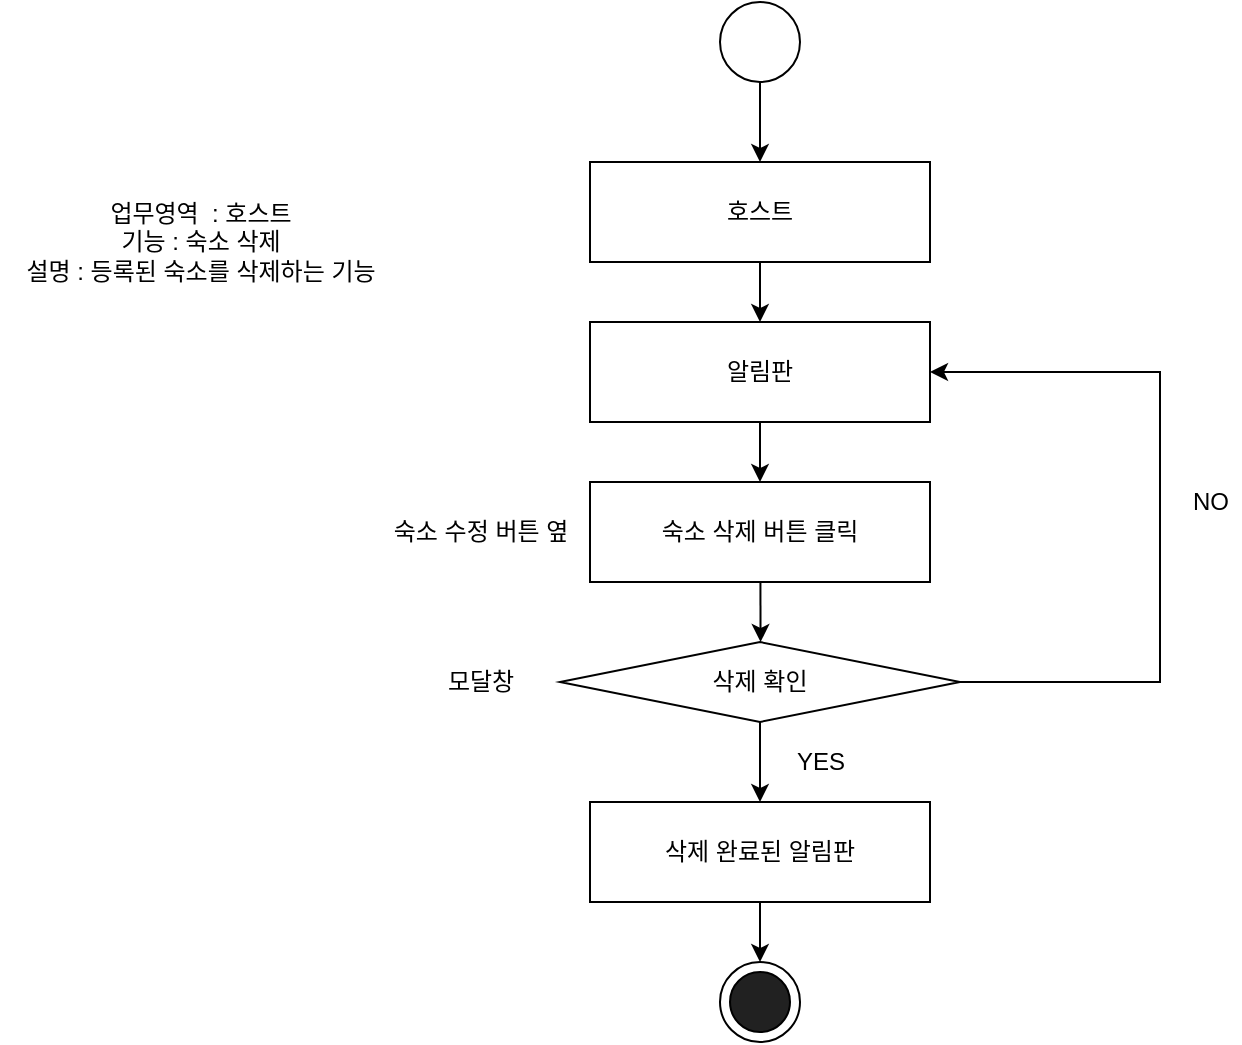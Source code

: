 <mxfile version="12.4.3" type="device" pages="1"><diagram id="Oa9L7knZ7J5j9yQcJq86" name="Page-1"><mxGraphModel dx="1342" dy="589" grid="1" gridSize="10" guides="1" tooltips="1" connect="1" arrows="1" fold="1" page="1" pageScale="1" pageWidth="827" pageHeight="1169" math="0" shadow="0"><root><mxCell id="0"/><mxCell id="1" parent="0"/><mxCell id="E6Z8HjIN5yPOnwhXo9if-9" value="" style="edgeStyle=orthogonalEdgeStyle;rounded=0;orthogonalLoop=1;jettySize=auto;html=1;" parent="1" source="E6Z8HjIN5yPOnwhXo9if-1" edge="1"><mxGeometry relative="1" as="geometry"><mxPoint x="440" y="100" as="targetPoint"/></mxGeometry></mxCell><mxCell id="E6Z8HjIN5yPOnwhXo9if-1" value="" style="ellipse;whiteSpace=wrap;html=1;aspect=fixed;" parent="1" vertex="1"><mxGeometry x="420" y="20" width="40" height="40" as="geometry"/></mxCell><mxCell id="E6Z8HjIN5yPOnwhXo9if-12" value="" style="edgeStyle=orthogonalEdgeStyle;rounded=0;orthogonalLoop=1;jettySize=auto;html=1;" parent="1" source="E6Z8HjIN5yPOnwhXo9if-10" target="E6Z8HjIN5yPOnwhXo9if-11" edge="1"><mxGeometry relative="1" as="geometry"/></mxCell><mxCell id="E6Z8HjIN5yPOnwhXo9if-10" value="호스트" style="rounded=0;whiteSpace=wrap;html=1;" parent="1" vertex="1"><mxGeometry x="355" y="100" width="170" height="50" as="geometry"/></mxCell><mxCell id="E6Z8HjIN5yPOnwhXo9if-14" value="" style="edgeStyle=orthogonalEdgeStyle;rounded=0;orthogonalLoop=1;jettySize=auto;html=1;" parent="1" source="E6Z8HjIN5yPOnwhXo9if-11" target="E6Z8HjIN5yPOnwhXo9if-13" edge="1"><mxGeometry relative="1" as="geometry"/></mxCell><mxCell id="E6Z8HjIN5yPOnwhXo9if-11" value="알림판" style="rounded=0;whiteSpace=wrap;html=1;" parent="1" vertex="1"><mxGeometry x="355" y="180" width="170" height="50" as="geometry"/></mxCell><mxCell id="E6Z8HjIN5yPOnwhXo9if-16" value="" style="edgeStyle=orthogonalEdgeStyle;rounded=0;orthogonalLoop=1;jettySize=auto;html=1;" parent="1" edge="1"><mxGeometry relative="1" as="geometry"><mxPoint x="440.286" y="340" as="targetPoint"/><mxPoint x="440.207" y="310.0" as="sourcePoint"/></mxGeometry></mxCell><mxCell id="E6Z8HjIN5yPOnwhXo9if-13" value="숙소 삭제 버튼 클릭" style="rounded=0;whiteSpace=wrap;html=1;" parent="1" vertex="1"><mxGeometry x="355" y="260" width="170" height="50" as="geometry"/></mxCell><mxCell id="E6Z8HjIN5yPOnwhXo9if-19" value="" style="edgeStyle=orthogonalEdgeStyle;rounded=0;orthogonalLoop=1;jettySize=auto;html=1;" parent="1" source="E6Z8HjIN5yPOnwhXo9if-17" edge="1"><mxGeometry relative="1" as="geometry"><mxPoint x="440" y="420" as="targetPoint"/></mxGeometry></mxCell><mxCell id="E6Z8HjIN5yPOnwhXo9if-26" value="" style="edgeStyle=orthogonalEdgeStyle;rounded=0;orthogonalLoop=1;jettySize=auto;html=1;entryX=1;entryY=0.5;entryDx=0;entryDy=0;" parent="1" source="E6Z8HjIN5yPOnwhXo9if-17" edge="1" target="E6Z8HjIN5yPOnwhXo9if-11"><mxGeometry relative="1" as="geometry"><mxPoint x="530" y="280" as="targetPoint"/><Array as="points"><mxPoint x="640" y="360"/><mxPoint x="640" y="205"/></Array></mxGeometry></mxCell><mxCell id="E6Z8HjIN5yPOnwhXo9if-17" value="삭제 확인" style="rhombus;whiteSpace=wrap;html=1;" parent="1" vertex="1"><mxGeometry x="340" y="340" width="200" height="40" as="geometry"/></mxCell><mxCell id="E6Z8HjIN5yPOnwhXo9if-30" value="" style="edgeStyle=orthogonalEdgeStyle;rounded=0;orthogonalLoop=1;jettySize=auto;html=1;" parent="1" source="E6Z8HjIN5yPOnwhXo9if-21" edge="1"><mxGeometry relative="1" as="geometry"><mxPoint x="440" y="500" as="targetPoint"/></mxGeometry></mxCell><mxCell id="E6Z8HjIN5yPOnwhXo9if-21" value="삭제 완료된 알림판" style="rounded=0;whiteSpace=wrap;html=1;" parent="1" vertex="1"><mxGeometry x="355" y="420" width="170" height="50" as="geometry"/></mxCell><mxCell id="E6Z8HjIN5yPOnwhXo9if-27" value="YES" style="text;html=1;align=center;verticalAlign=middle;resizable=0;points=[];;autosize=1;" parent="1" vertex="1"><mxGeometry x="450" y="390" width="40" height="20" as="geometry"/></mxCell><mxCell id="E6Z8HjIN5yPOnwhXo9if-28" value="NO" style="text;html=1;align=center;verticalAlign=middle;resizable=0;points=[];;autosize=1;" parent="1" vertex="1"><mxGeometry x="650" y="260" width="30" height="20" as="geometry"/></mxCell><mxCell id="E6Z8HjIN5yPOnwhXo9if-31" value="" style="ellipse;whiteSpace=wrap;html=1;aspect=fixed;" parent="1" vertex="1"><mxGeometry x="420" y="500" width="40" height="40" as="geometry"/></mxCell><mxCell id="E6Z8HjIN5yPOnwhXo9if-33" value="" style="ellipse;whiteSpace=wrap;html=1;aspect=fixed;fillColor=#212121;" parent="1" vertex="1"><mxGeometry x="425" y="505" width="30" height="30" as="geometry"/></mxCell><mxCell id="E6Z8HjIN5yPOnwhXo9if-38" value="&lt;div&gt;업무영역&amp;nbsp; : 호스트&lt;/div&gt;&lt;div&gt;기능 : 숙소 삭제&lt;/div&gt;&lt;div&gt;설명 : 등록된 숙소를 삭제하는 기능&lt;/div&gt;" style="text;html=1;align=center;verticalAlign=middle;resizable=0;points=[];;autosize=1;" parent="1" vertex="1"><mxGeometry x="60" y="115" width="200" height="50" as="geometry"/></mxCell><mxCell id="hvkzCQX1T4lwjTYCF9PV-1" value="숙소 수정 버튼 옆" style="text;html=1;align=center;verticalAlign=middle;resizable=0;points=[];;autosize=1;" vertex="1" parent="1"><mxGeometry x="245" y="275" width="110" height="20" as="geometry"/></mxCell><mxCell id="hvkzCQX1T4lwjTYCF9PV-2" value="모달창" style="text;html=1;align=center;verticalAlign=middle;resizable=0;points=[];;autosize=1;" vertex="1" parent="1"><mxGeometry x="275" y="350" width="50" height="20" as="geometry"/></mxCell></root></mxGraphModel></diagram></mxfile>